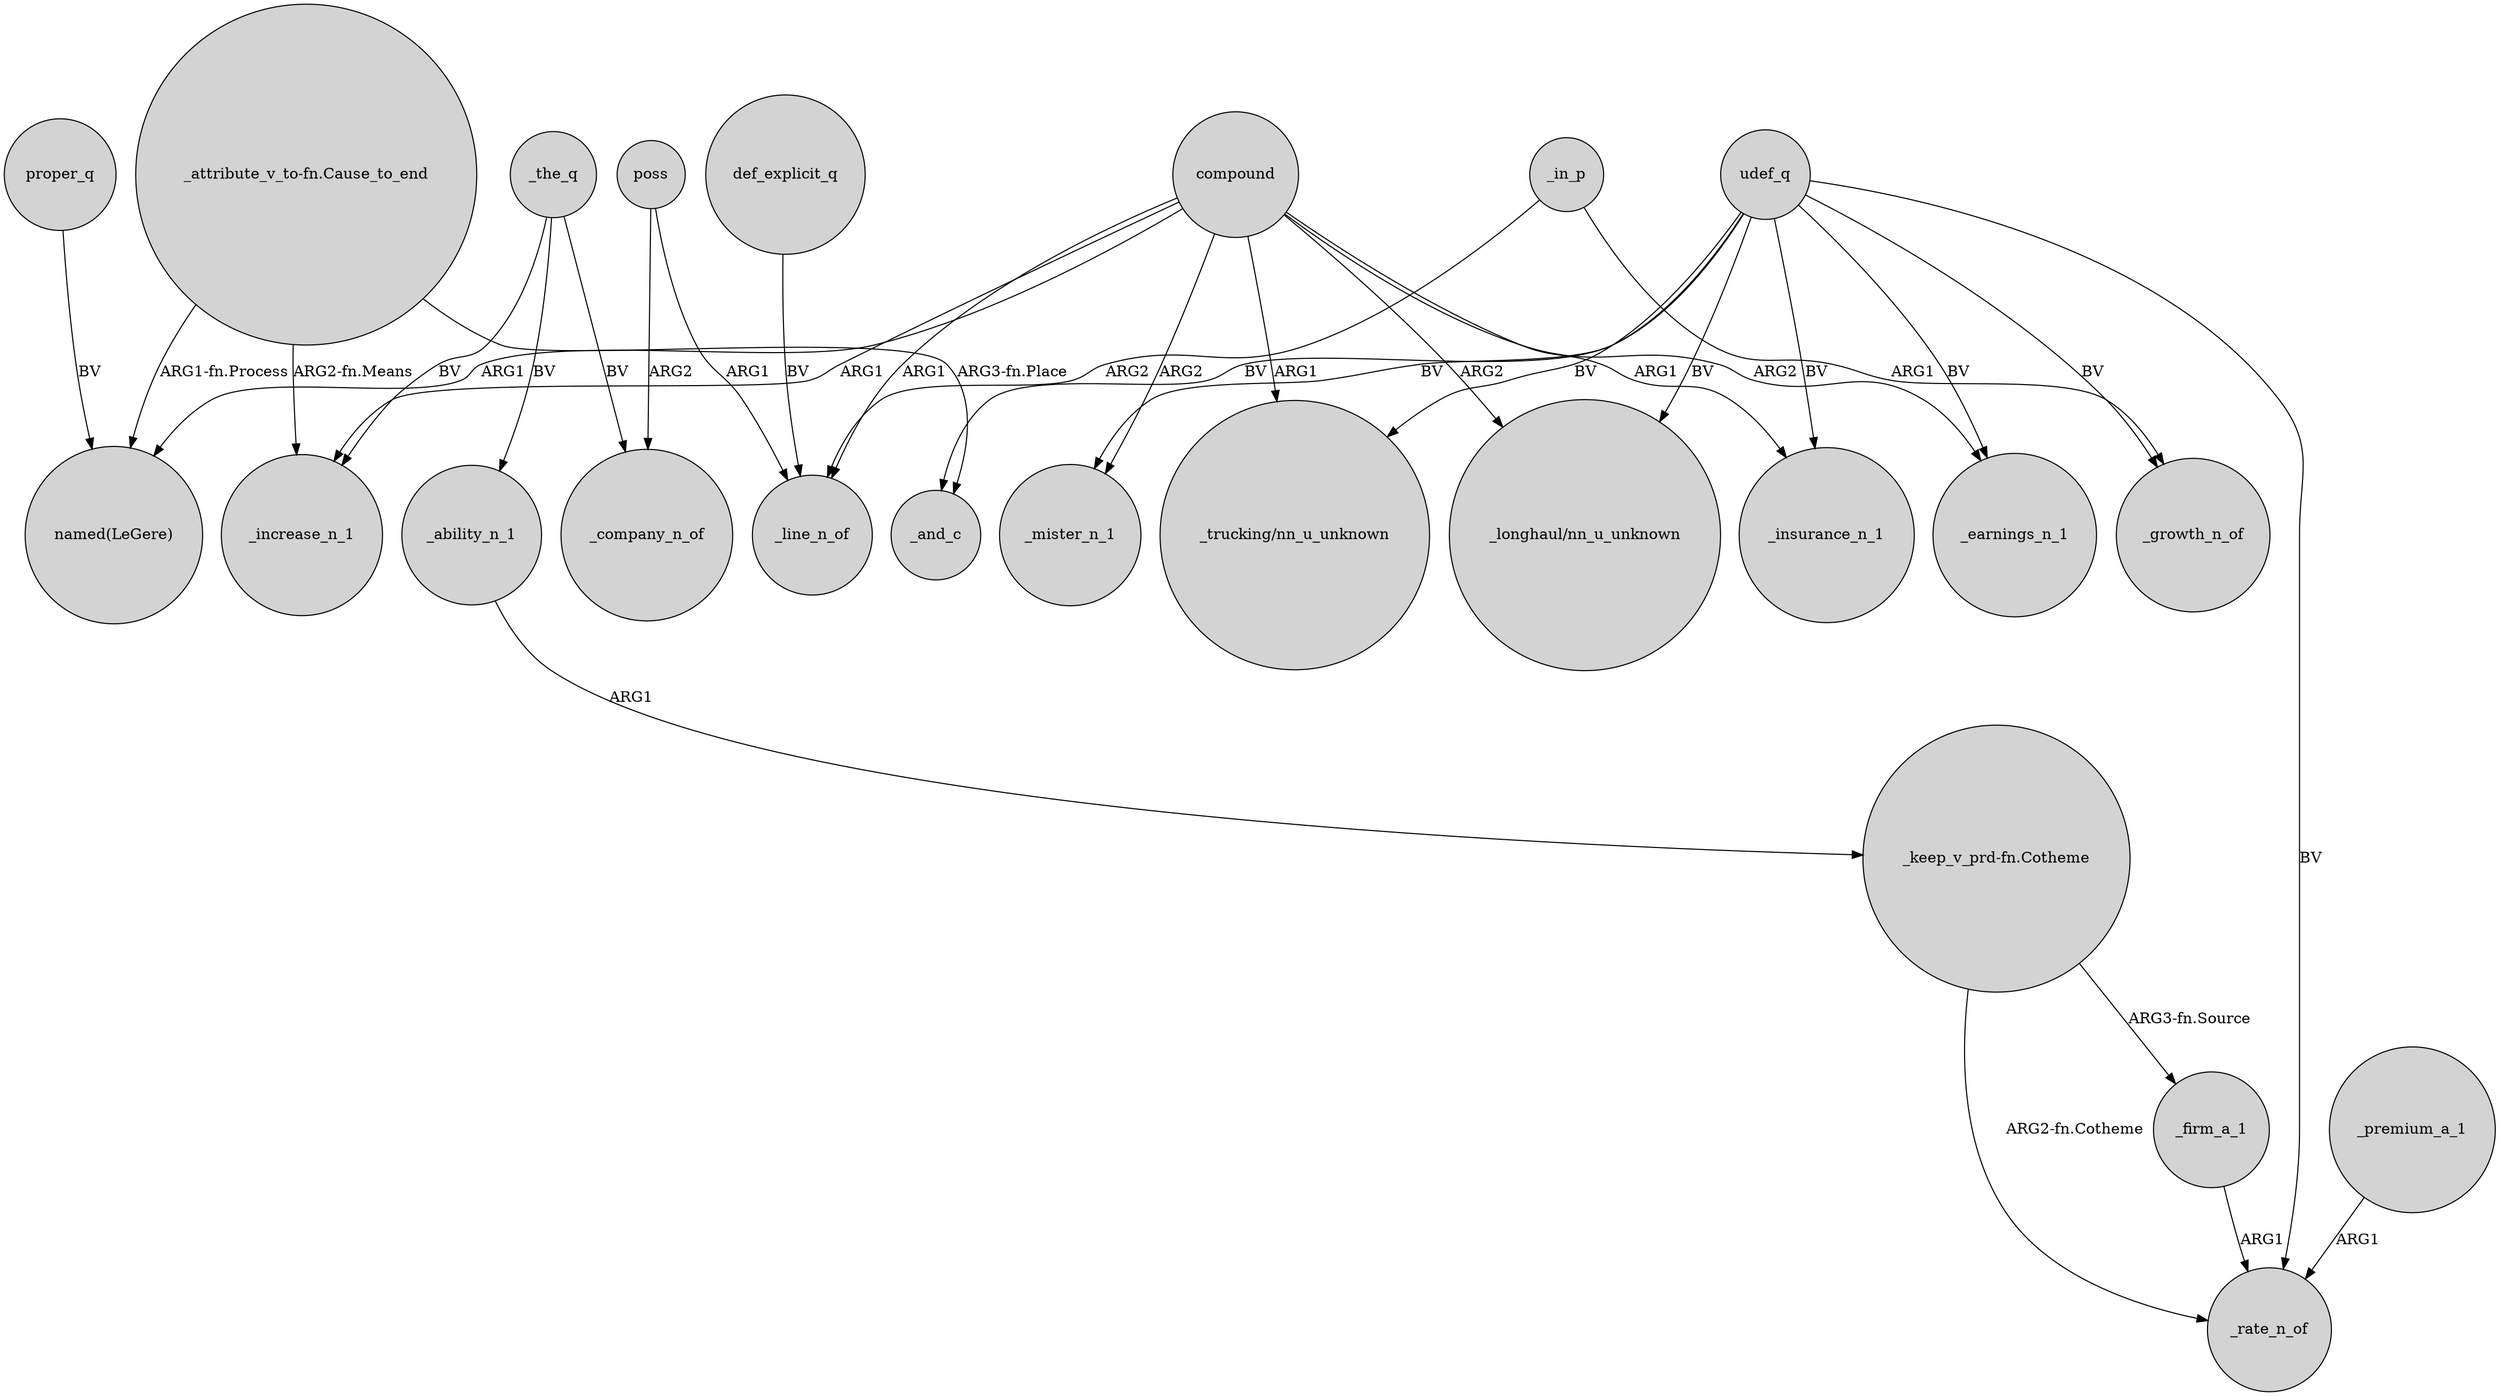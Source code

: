 digraph {
	node [shape=circle style=filled]
	proper_q -> "named(LeGere)" [label=BV]
	"_keep_v_prd-fn.Cotheme" -> _rate_n_of [label="ARG2-fn.Cotheme"]
	compound -> "_trucking/nn_u_unknown" [label=ARG1]
	def_explicit_q -> _line_n_of [label=BV]
	udef_q -> _insurance_n_1 [label=BV]
	compound -> _mister_n_1 [label=ARG2]
	compound -> _increase_n_1 [label=ARG1]
	"_attribute_v_to-fn.Cause_to_end" -> _and_c [label="ARG3-fn.Place"]
	_in_p -> _line_n_of [label=ARG2]
	_in_p -> _growth_n_of [label=ARG1]
	udef_q -> "_trucking/nn_u_unknown" [label=BV]
	compound -> _insurance_n_1 [label=ARG1]
	compound -> "_longhaul/nn_u_unknown" [label=ARG2]
	udef_q -> _and_c [label=BV]
	udef_q -> _mister_n_1 [label=BV]
	udef_q -> _rate_n_of [label=BV]
	compound -> _earnings_n_1 [label=ARG2]
	compound -> _line_n_of [label=ARG1]
	"_keep_v_prd-fn.Cotheme" -> _firm_a_1 [label="ARG3-fn.Source"]
	poss -> _company_n_of [label=ARG2]
	udef_q -> _earnings_n_1 [label=BV]
	_the_q -> _ability_n_1 [label=BV]
	poss -> _line_n_of [label=ARG1]
	udef_q -> "_longhaul/nn_u_unknown" [label=BV]
	_ability_n_1 -> "_keep_v_prd-fn.Cotheme" [label=ARG1]
	_premium_a_1 -> _rate_n_of [label=ARG1]
	"_attribute_v_to-fn.Cause_to_end" -> _increase_n_1 [label="ARG2-fn.Means"]
	compound -> "named(LeGere)" [label=ARG1]
	udef_q -> _growth_n_of [label=BV]
	"_attribute_v_to-fn.Cause_to_end" -> "named(LeGere)" [label="ARG1-fn.Process"]
	_firm_a_1 -> _rate_n_of [label=ARG1]
	_the_q -> _increase_n_1 [label=BV]
	_the_q -> _company_n_of [label=BV]
}
